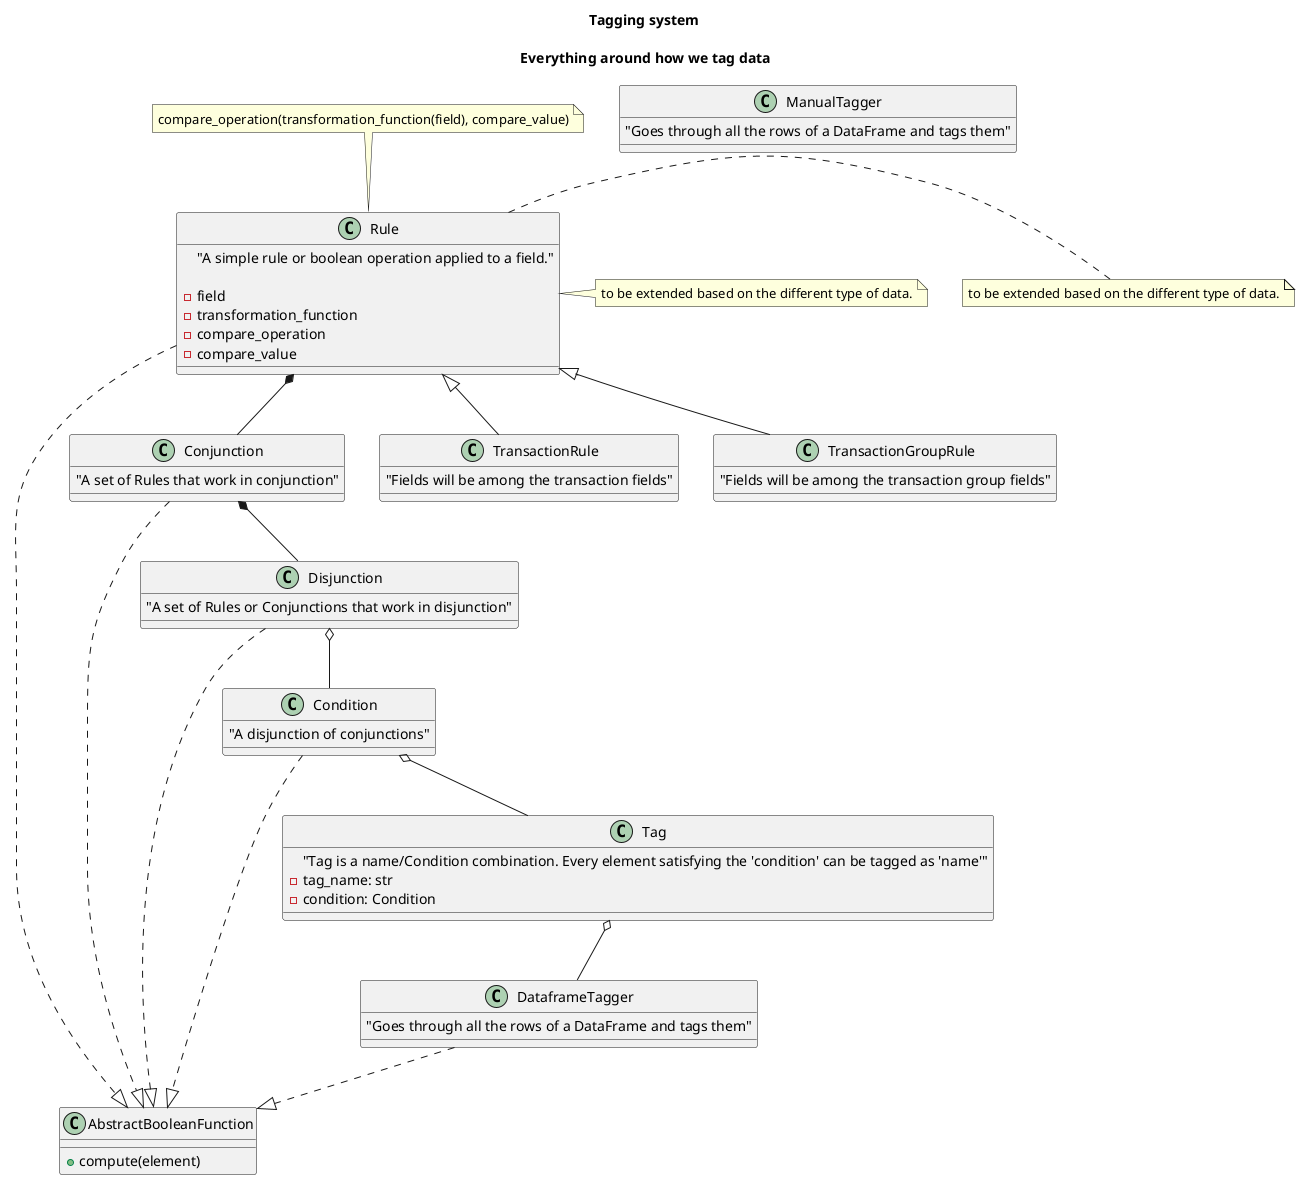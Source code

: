 @startuml

title Tagging system\n \n Everything around how we tag data

class AbstractBooleanFunction {
    + compute(element)
}
class Rule {
    "A simple rule or boolean operation applied to a field."

    - field
    - transformation_function
    - compare_operation
    - compare_value
}

note top of Rule
     compare_operation(transformation_function(field), compare_value)
end note

note right of Rule
     to be extended based on the different type of data.
end note

class Conjunction {
    "A set of Rules that work in conjunction"
}
class Disjunction {
    "A set of Rules or Conjunctions that work in disjunction"
}
class Condition {
    "A disjunction of conjunctions"
}
class Tag {
    "Tag is a name/Condition combination. Every element satisfying the 'condition' can be tagged as 'name'"
    - tag_name: str
    - condition: Condition
}


class DataframeTagger {
    "Goes through all the rows of a DataFrame and tags them"
}
class ManualTagger {
    "Goes through all the rows of a DataFrame and tags them"
}

class TransactionRule {
    "Fields will be among the transaction fields"
}

class TransactionGroupRule {
    "Fields will be among the transaction group fields"
}

note right of Rule
     to be extended based on the different type of data.
end note


Rule ..|> AbstractBooleanFunction
Conjunction ..|> AbstractBooleanFunction
Disjunction ..|> AbstractBooleanFunction
Condition ..|> AbstractBooleanFunction
DataframeTagger ..|> AbstractBooleanFunction

Rule *-- Conjunction
Conjunction *-- Disjunction
Disjunction o-- Condition
Condition o-- Tag
Tag o-- DataframeTagger

Rule <|-- TransactionRule
Rule <|-- TransactionGroupRule

@enduml